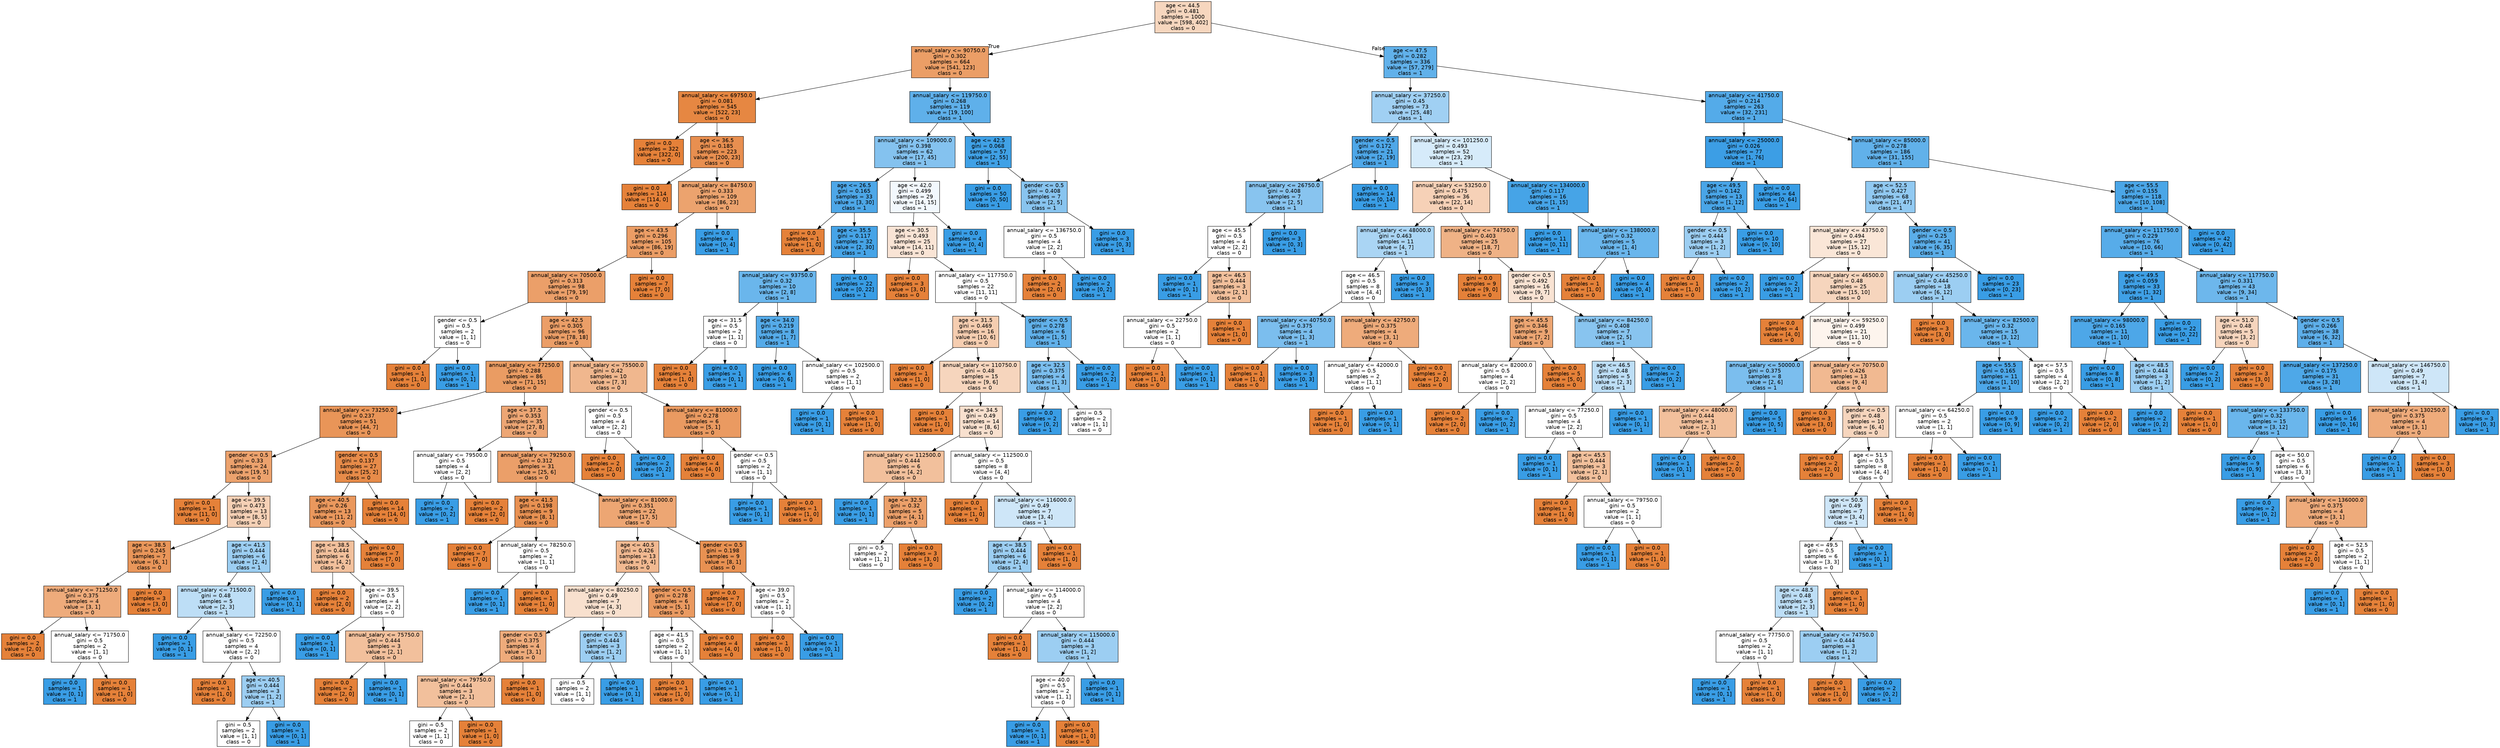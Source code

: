 digraph Tree {
node [shape=box, style="filled", color="black", fontname="helvetica"] ;
edge [fontname="helvetica"] ;
0 [label="age <= 44.5\ngini = 0.481\nsamples = 1000\nvalue = [598, 402]\nclass = 0", fillcolor="#f6d6be"] ;
1 [label="annual_salary <= 90750.0\ngini = 0.302\nsamples = 664\nvalue = [541, 123]\nclass = 0", fillcolor="#eb9e66"] ;
0 -> 1 [labeldistance=2.5, labelangle=45, headlabel="True"] ;
2 [label="annual_salary <= 69750.0\ngini = 0.081\nsamples = 545\nvalue = [522, 23]\nclass = 0", fillcolor="#e68742"] ;
1 -> 2 ;
3 [label="gini = 0.0\nsamples = 322\nvalue = [322, 0]\nclass = 0", fillcolor="#e58139"] ;
2 -> 3 ;
4 [label="age <= 36.5\ngini = 0.185\nsamples = 223\nvalue = [200, 23]\nclass = 0", fillcolor="#e88f50"] ;
2 -> 4 ;
5 [label="gini = 0.0\nsamples = 114\nvalue = [114, 0]\nclass = 0", fillcolor="#e58139"] ;
4 -> 5 ;
6 [label="annual_salary <= 84750.0\ngini = 0.333\nsamples = 109\nvalue = [86, 23]\nclass = 0", fillcolor="#eca36e"] ;
4 -> 6 ;
7 [label="age <= 43.5\ngini = 0.296\nsamples = 105\nvalue = [86, 19]\nclass = 0", fillcolor="#eb9d65"] ;
6 -> 7 ;
8 [label="annual_salary <= 70500.0\ngini = 0.313\nsamples = 98\nvalue = [79, 19]\nclass = 0", fillcolor="#eb9f69"] ;
7 -> 8 ;
9 [label="gender <= 0.5\ngini = 0.5\nsamples = 2\nvalue = [1, 1]\nclass = 0", fillcolor="#ffffff"] ;
8 -> 9 ;
10 [label="gini = 0.0\nsamples = 1\nvalue = [1, 0]\nclass = 0", fillcolor="#e58139"] ;
9 -> 10 ;
11 [label="gini = 0.0\nsamples = 1\nvalue = [0, 1]\nclass = 1", fillcolor="#399de5"] ;
9 -> 11 ;
12 [label="age <= 42.5\ngini = 0.305\nsamples = 96\nvalue = [78, 18]\nclass = 0", fillcolor="#eb9e67"] ;
8 -> 12 ;
13 [label="annual_salary <= 77250.0\ngini = 0.288\nsamples = 86\nvalue = [71, 15]\nclass = 0", fillcolor="#ea9c63"] ;
12 -> 13 ;
14 [label="annual_salary <= 73250.0\ngini = 0.237\nsamples = 51\nvalue = [44, 7]\nclass = 0", fillcolor="#e99558"] ;
13 -> 14 ;
15 [label="gender <= 0.5\ngini = 0.33\nsamples = 24\nvalue = [19, 5]\nclass = 0", fillcolor="#eca26d"] ;
14 -> 15 ;
16 [label="gini = 0.0\nsamples = 11\nvalue = [11, 0]\nclass = 0", fillcolor="#e58139"] ;
15 -> 16 ;
17 [label="age <= 39.5\ngini = 0.473\nsamples = 13\nvalue = [8, 5]\nclass = 0", fillcolor="#f5d0b5"] ;
15 -> 17 ;
18 [label="age <= 38.5\ngini = 0.245\nsamples = 7\nvalue = [6, 1]\nclass = 0", fillcolor="#e9965a"] ;
17 -> 18 ;
19 [label="annual_salary <= 71250.0\ngini = 0.375\nsamples = 4\nvalue = [3, 1]\nclass = 0", fillcolor="#eeab7b"] ;
18 -> 19 ;
20 [label="gini = 0.0\nsamples = 2\nvalue = [2, 0]\nclass = 0", fillcolor="#e58139"] ;
19 -> 20 ;
21 [label="annual_salary <= 71750.0\ngini = 0.5\nsamples = 2\nvalue = [1, 1]\nclass = 0", fillcolor="#ffffff"] ;
19 -> 21 ;
22 [label="gini = 0.0\nsamples = 1\nvalue = [0, 1]\nclass = 1", fillcolor="#399de5"] ;
21 -> 22 ;
23 [label="gini = 0.0\nsamples = 1\nvalue = [1, 0]\nclass = 0", fillcolor="#e58139"] ;
21 -> 23 ;
24 [label="gini = 0.0\nsamples = 3\nvalue = [3, 0]\nclass = 0", fillcolor="#e58139"] ;
18 -> 24 ;
25 [label="age <= 41.5\ngini = 0.444\nsamples = 6\nvalue = [2, 4]\nclass = 1", fillcolor="#9ccef2"] ;
17 -> 25 ;
26 [label="annual_salary <= 71500.0\ngini = 0.48\nsamples = 5\nvalue = [2, 3]\nclass = 1", fillcolor="#bddef6"] ;
25 -> 26 ;
27 [label="gini = 0.0\nsamples = 1\nvalue = [0, 1]\nclass = 1", fillcolor="#399de5"] ;
26 -> 27 ;
28 [label="annual_salary <= 72250.0\ngini = 0.5\nsamples = 4\nvalue = [2, 2]\nclass = 0", fillcolor="#ffffff"] ;
26 -> 28 ;
29 [label="gini = 0.0\nsamples = 1\nvalue = [1, 0]\nclass = 0", fillcolor="#e58139"] ;
28 -> 29 ;
30 [label="age <= 40.5\ngini = 0.444\nsamples = 3\nvalue = [1, 2]\nclass = 1", fillcolor="#9ccef2"] ;
28 -> 30 ;
31 [label="gini = 0.5\nsamples = 2\nvalue = [1, 1]\nclass = 0", fillcolor="#ffffff"] ;
30 -> 31 ;
32 [label="gini = 0.0\nsamples = 1\nvalue = [0, 1]\nclass = 1", fillcolor="#399de5"] ;
30 -> 32 ;
33 [label="gini = 0.0\nsamples = 1\nvalue = [0, 1]\nclass = 1", fillcolor="#399de5"] ;
25 -> 33 ;
34 [label="gender <= 0.5\ngini = 0.137\nsamples = 27\nvalue = [25, 2]\nclass = 0", fillcolor="#e78b49"] ;
14 -> 34 ;
35 [label="age <= 40.5\ngini = 0.26\nsamples = 13\nvalue = [11, 2]\nclass = 0", fillcolor="#ea985d"] ;
34 -> 35 ;
36 [label="age <= 38.5\ngini = 0.444\nsamples = 6\nvalue = [4, 2]\nclass = 0", fillcolor="#f2c09c"] ;
35 -> 36 ;
37 [label="gini = 0.0\nsamples = 2\nvalue = [2, 0]\nclass = 0", fillcolor="#e58139"] ;
36 -> 37 ;
38 [label="age <= 39.5\ngini = 0.5\nsamples = 4\nvalue = [2, 2]\nclass = 0", fillcolor="#ffffff"] ;
36 -> 38 ;
39 [label="gini = 0.0\nsamples = 1\nvalue = [0, 1]\nclass = 1", fillcolor="#399de5"] ;
38 -> 39 ;
40 [label="annual_salary <= 75750.0\ngini = 0.444\nsamples = 3\nvalue = [2, 1]\nclass = 0", fillcolor="#f2c09c"] ;
38 -> 40 ;
41 [label="gini = 0.0\nsamples = 2\nvalue = [2, 0]\nclass = 0", fillcolor="#e58139"] ;
40 -> 41 ;
42 [label="gini = 0.0\nsamples = 1\nvalue = [0, 1]\nclass = 1", fillcolor="#399de5"] ;
40 -> 42 ;
43 [label="gini = 0.0\nsamples = 7\nvalue = [7, 0]\nclass = 0", fillcolor="#e58139"] ;
35 -> 43 ;
44 [label="gini = 0.0\nsamples = 14\nvalue = [14, 0]\nclass = 0", fillcolor="#e58139"] ;
34 -> 44 ;
45 [label="age <= 37.5\ngini = 0.353\nsamples = 35\nvalue = [27, 8]\nclass = 0", fillcolor="#eda674"] ;
13 -> 45 ;
46 [label="annual_salary <= 79500.0\ngini = 0.5\nsamples = 4\nvalue = [2, 2]\nclass = 0", fillcolor="#ffffff"] ;
45 -> 46 ;
47 [label="gini = 0.0\nsamples = 2\nvalue = [0, 2]\nclass = 1", fillcolor="#399de5"] ;
46 -> 47 ;
48 [label="gini = 0.0\nsamples = 2\nvalue = [2, 0]\nclass = 0", fillcolor="#e58139"] ;
46 -> 48 ;
49 [label="annual_salary <= 79250.0\ngini = 0.312\nsamples = 31\nvalue = [25, 6]\nclass = 0", fillcolor="#eb9f69"] ;
45 -> 49 ;
50 [label="age <= 41.5\ngini = 0.198\nsamples = 9\nvalue = [8, 1]\nclass = 0", fillcolor="#e89152"] ;
49 -> 50 ;
51 [label="gini = 0.0\nsamples = 7\nvalue = [7, 0]\nclass = 0", fillcolor="#e58139"] ;
50 -> 51 ;
52 [label="annual_salary <= 78250.0\ngini = 0.5\nsamples = 2\nvalue = [1, 1]\nclass = 0", fillcolor="#ffffff"] ;
50 -> 52 ;
53 [label="gini = 0.0\nsamples = 1\nvalue = [0, 1]\nclass = 1", fillcolor="#399de5"] ;
52 -> 53 ;
54 [label="gini = 0.0\nsamples = 1\nvalue = [1, 0]\nclass = 0", fillcolor="#e58139"] ;
52 -> 54 ;
55 [label="annual_salary <= 81000.0\ngini = 0.351\nsamples = 22\nvalue = [17, 5]\nclass = 0", fillcolor="#eda673"] ;
49 -> 55 ;
56 [label="age <= 40.5\ngini = 0.426\nsamples = 13\nvalue = [9, 4]\nclass = 0", fillcolor="#f1b991"] ;
55 -> 56 ;
57 [label="annual_salary <= 80250.0\ngini = 0.49\nsamples = 7\nvalue = [4, 3]\nclass = 0", fillcolor="#f8e0ce"] ;
56 -> 57 ;
58 [label="gender <= 0.5\ngini = 0.375\nsamples = 4\nvalue = [3, 1]\nclass = 0", fillcolor="#eeab7b"] ;
57 -> 58 ;
59 [label="annual_salary <= 79750.0\ngini = 0.444\nsamples = 3\nvalue = [2, 1]\nclass = 0", fillcolor="#f2c09c"] ;
58 -> 59 ;
60 [label="gini = 0.5\nsamples = 2\nvalue = [1, 1]\nclass = 0", fillcolor="#ffffff"] ;
59 -> 60 ;
61 [label="gini = 0.0\nsamples = 1\nvalue = [1, 0]\nclass = 0", fillcolor="#e58139"] ;
59 -> 61 ;
62 [label="gini = 0.0\nsamples = 1\nvalue = [1, 0]\nclass = 0", fillcolor="#e58139"] ;
58 -> 62 ;
63 [label="gender <= 0.5\ngini = 0.444\nsamples = 3\nvalue = [1, 2]\nclass = 1", fillcolor="#9ccef2"] ;
57 -> 63 ;
64 [label="gini = 0.5\nsamples = 2\nvalue = [1, 1]\nclass = 0", fillcolor="#ffffff"] ;
63 -> 64 ;
65 [label="gini = 0.0\nsamples = 1\nvalue = [0, 1]\nclass = 1", fillcolor="#399de5"] ;
63 -> 65 ;
66 [label="gender <= 0.5\ngini = 0.278\nsamples = 6\nvalue = [5, 1]\nclass = 0", fillcolor="#ea9a61"] ;
56 -> 66 ;
67 [label="age <= 41.5\ngini = 0.5\nsamples = 2\nvalue = [1, 1]\nclass = 0", fillcolor="#ffffff"] ;
66 -> 67 ;
68 [label="gini = 0.0\nsamples = 1\nvalue = [1, 0]\nclass = 0", fillcolor="#e58139"] ;
67 -> 68 ;
69 [label="gini = 0.0\nsamples = 1\nvalue = [0, 1]\nclass = 1", fillcolor="#399de5"] ;
67 -> 69 ;
70 [label="gini = 0.0\nsamples = 4\nvalue = [4, 0]\nclass = 0", fillcolor="#e58139"] ;
66 -> 70 ;
71 [label="gender <= 0.5\ngini = 0.198\nsamples = 9\nvalue = [8, 1]\nclass = 0", fillcolor="#e89152"] ;
55 -> 71 ;
72 [label="gini = 0.0\nsamples = 7\nvalue = [7, 0]\nclass = 0", fillcolor="#e58139"] ;
71 -> 72 ;
73 [label="age <= 39.0\ngini = 0.5\nsamples = 2\nvalue = [1, 1]\nclass = 0", fillcolor="#ffffff"] ;
71 -> 73 ;
74 [label="gini = 0.0\nsamples = 1\nvalue = [1, 0]\nclass = 0", fillcolor="#e58139"] ;
73 -> 74 ;
75 [label="gini = 0.0\nsamples = 1\nvalue = [0, 1]\nclass = 1", fillcolor="#399de5"] ;
73 -> 75 ;
76 [label="annual_salary <= 75500.0\ngini = 0.42\nsamples = 10\nvalue = [7, 3]\nclass = 0", fillcolor="#f0b78e"] ;
12 -> 76 ;
77 [label="gender <= 0.5\ngini = 0.5\nsamples = 4\nvalue = [2, 2]\nclass = 0", fillcolor="#ffffff"] ;
76 -> 77 ;
78 [label="gini = 0.0\nsamples = 2\nvalue = [2, 0]\nclass = 0", fillcolor="#e58139"] ;
77 -> 78 ;
79 [label="gini = 0.0\nsamples = 2\nvalue = [0, 2]\nclass = 1", fillcolor="#399de5"] ;
77 -> 79 ;
80 [label="annual_salary <= 81000.0\ngini = 0.278\nsamples = 6\nvalue = [5, 1]\nclass = 0", fillcolor="#ea9a61"] ;
76 -> 80 ;
81 [label="gini = 0.0\nsamples = 4\nvalue = [4, 0]\nclass = 0", fillcolor="#e58139"] ;
80 -> 81 ;
82 [label="gender <= 0.5\ngini = 0.5\nsamples = 2\nvalue = [1, 1]\nclass = 0", fillcolor="#ffffff"] ;
80 -> 82 ;
83 [label="gini = 0.0\nsamples = 1\nvalue = [0, 1]\nclass = 1", fillcolor="#399de5"] ;
82 -> 83 ;
84 [label="gini = 0.0\nsamples = 1\nvalue = [1, 0]\nclass = 0", fillcolor="#e58139"] ;
82 -> 84 ;
85 [label="gini = 0.0\nsamples = 7\nvalue = [7, 0]\nclass = 0", fillcolor="#e58139"] ;
7 -> 85 ;
86 [label="gini = 0.0\nsamples = 4\nvalue = [0, 4]\nclass = 1", fillcolor="#399de5"] ;
6 -> 86 ;
87 [label="annual_salary <= 119750.0\ngini = 0.268\nsamples = 119\nvalue = [19, 100]\nclass = 1", fillcolor="#5fb0ea"] ;
1 -> 87 ;
88 [label="annual_salary <= 109000.0\ngini = 0.398\nsamples = 62\nvalue = [17, 45]\nclass = 1", fillcolor="#84c2ef"] ;
87 -> 88 ;
89 [label="age <= 26.5\ngini = 0.165\nsamples = 33\nvalue = [3, 30]\nclass = 1", fillcolor="#4da7e8"] ;
88 -> 89 ;
90 [label="gini = 0.0\nsamples = 1\nvalue = [1, 0]\nclass = 0", fillcolor="#e58139"] ;
89 -> 90 ;
91 [label="age <= 35.5\ngini = 0.117\nsamples = 32\nvalue = [2, 30]\nclass = 1", fillcolor="#46a4e7"] ;
89 -> 91 ;
92 [label="annual_salary <= 93750.0\ngini = 0.32\nsamples = 10\nvalue = [2, 8]\nclass = 1", fillcolor="#6ab6ec"] ;
91 -> 92 ;
93 [label="age <= 31.5\ngini = 0.5\nsamples = 2\nvalue = [1, 1]\nclass = 0", fillcolor="#ffffff"] ;
92 -> 93 ;
94 [label="gini = 0.0\nsamples = 1\nvalue = [1, 0]\nclass = 0", fillcolor="#e58139"] ;
93 -> 94 ;
95 [label="gini = 0.0\nsamples = 1\nvalue = [0, 1]\nclass = 1", fillcolor="#399de5"] ;
93 -> 95 ;
96 [label="age <= 34.0\ngini = 0.219\nsamples = 8\nvalue = [1, 7]\nclass = 1", fillcolor="#55abe9"] ;
92 -> 96 ;
97 [label="gini = 0.0\nsamples = 6\nvalue = [0, 6]\nclass = 1", fillcolor="#399de5"] ;
96 -> 97 ;
98 [label="annual_salary <= 102500.0\ngini = 0.5\nsamples = 2\nvalue = [1, 1]\nclass = 0", fillcolor="#ffffff"] ;
96 -> 98 ;
99 [label="gini = 0.0\nsamples = 1\nvalue = [0, 1]\nclass = 1", fillcolor="#399de5"] ;
98 -> 99 ;
100 [label="gini = 0.0\nsamples = 1\nvalue = [1, 0]\nclass = 0", fillcolor="#e58139"] ;
98 -> 100 ;
101 [label="gini = 0.0\nsamples = 22\nvalue = [0, 22]\nclass = 1", fillcolor="#399de5"] ;
91 -> 101 ;
102 [label="age <= 42.0\ngini = 0.499\nsamples = 29\nvalue = [14, 15]\nclass = 1", fillcolor="#f2f8fd"] ;
88 -> 102 ;
103 [label="age <= 30.5\ngini = 0.493\nsamples = 25\nvalue = [14, 11]\nclass = 0", fillcolor="#f9e4d5"] ;
102 -> 103 ;
104 [label="gini = 0.0\nsamples = 3\nvalue = [3, 0]\nclass = 0", fillcolor="#e58139"] ;
103 -> 104 ;
105 [label="annual_salary <= 117750.0\ngini = 0.5\nsamples = 22\nvalue = [11, 11]\nclass = 0", fillcolor="#ffffff"] ;
103 -> 105 ;
106 [label="age <= 31.5\ngini = 0.469\nsamples = 16\nvalue = [10, 6]\nclass = 0", fillcolor="#f5cdb0"] ;
105 -> 106 ;
107 [label="gini = 0.0\nsamples = 1\nvalue = [1, 0]\nclass = 0", fillcolor="#e58139"] ;
106 -> 107 ;
108 [label="annual_salary <= 110750.0\ngini = 0.48\nsamples = 15\nvalue = [9, 6]\nclass = 0", fillcolor="#f6d5bd"] ;
106 -> 108 ;
109 [label="gini = 0.0\nsamples = 1\nvalue = [1, 0]\nclass = 0", fillcolor="#e58139"] ;
108 -> 109 ;
110 [label="age <= 34.5\ngini = 0.49\nsamples = 14\nvalue = [8, 6]\nclass = 0", fillcolor="#f8e0ce"] ;
108 -> 110 ;
111 [label="annual_salary <= 112500.0\ngini = 0.444\nsamples = 6\nvalue = [4, 2]\nclass = 0", fillcolor="#f2c09c"] ;
110 -> 111 ;
112 [label="gini = 0.0\nsamples = 1\nvalue = [0, 1]\nclass = 1", fillcolor="#399de5"] ;
111 -> 112 ;
113 [label="age <= 32.5\ngini = 0.32\nsamples = 5\nvalue = [4, 1]\nclass = 0", fillcolor="#eca06a"] ;
111 -> 113 ;
114 [label="gini = 0.5\nsamples = 2\nvalue = [1, 1]\nclass = 0", fillcolor="#ffffff"] ;
113 -> 114 ;
115 [label="gini = 0.0\nsamples = 3\nvalue = [3, 0]\nclass = 0", fillcolor="#e58139"] ;
113 -> 115 ;
116 [label="annual_salary <= 112500.0\ngini = 0.5\nsamples = 8\nvalue = [4, 4]\nclass = 0", fillcolor="#ffffff"] ;
110 -> 116 ;
117 [label="gini = 0.0\nsamples = 1\nvalue = [1, 0]\nclass = 0", fillcolor="#e58139"] ;
116 -> 117 ;
118 [label="annual_salary <= 116000.0\ngini = 0.49\nsamples = 7\nvalue = [3, 4]\nclass = 1", fillcolor="#cee6f8"] ;
116 -> 118 ;
119 [label="age <= 38.5\ngini = 0.444\nsamples = 6\nvalue = [2, 4]\nclass = 1", fillcolor="#9ccef2"] ;
118 -> 119 ;
120 [label="gini = 0.0\nsamples = 2\nvalue = [0, 2]\nclass = 1", fillcolor="#399de5"] ;
119 -> 120 ;
121 [label="annual_salary <= 114000.0\ngini = 0.5\nsamples = 4\nvalue = [2, 2]\nclass = 0", fillcolor="#ffffff"] ;
119 -> 121 ;
122 [label="gini = 0.0\nsamples = 1\nvalue = [1, 0]\nclass = 0", fillcolor="#e58139"] ;
121 -> 122 ;
123 [label="annual_salary <= 115000.0\ngini = 0.444\nsamples = 3\nvalue = [1, 2]\nclass = 1", fillcolor="#9ccef2"] ;
121 -> 123 ;
124 [label="age <= 40.0\ngini = 0.5\nsamples = 2\nvalue = [1, 1]\nclass = 0", fillcolor="#ffffff"] ;
123 -> 124 ;
125 [label="gini = 0.0\nsamples = 1\nvalue = [0, 1]\nclass = 1", fillcolor="#399de5"] ;
124 -> 125 ;
126 [label="gini = 0.0\nsamples = 1\nvalue = [1, 0]\nclass = 0", fillcolor="#e58139"] ;
124 -> 126 ;
127 [label="gini = 0.0\nsamples = 1\nvalue = [0, 1]\nclass = 1", fillcolor="#399de5"] ;
123 -> 127 ;
128 [label="gini = 0.0\nsamples = 1\nvalue = [1, 0]\nclass = 0", fillcolor="#e58139"] ;
118 -> 128 ;
129 [label="gender <= 0.5\ngini = 0.278\nsamples = 6\nvalue = [1, 5]\nclass = 1", fillcolor="#61b1ea"] ;
105 -> 129 ;
130 [label="age <= 32.5\ngini = 0.375\nsamples = 4\nvalue = [1, 3]\nclass = 1", fillcolor="#7bbeee"] ;
129 -> 130 ;
131 [label="gini = 0.0\nsamples = 2\nvalue = [0, 2]\nclass = 1", fillcolor="#399de5"] ;
130 -> 131 ;
132 [label="gini = 0.5\nsamples = 2\nvalue = [1, 1]\nclass = 0", fillcolor="#ffffff"] ;
130 -> 132 ;
133 [label="gini = 0.0\nsamples = 2\nvalue = [0, 2]\nclass = 1", fillcolor="#399de5"] ;
129 -> 133 ;
134 [label="gini = 0.0\nsamples = 4\nvalue = [0, 4]\nclass = 1", fillcolor="#399de5"] ;
102 -> 134 ;
135 [label="age <= 42.5\ngini = 0.068\nsamples = 57\nvalue = [2, 55]\nclass = 1", fillcolor="#40a1e6"] ;
87 -> 135 ;
136 [label="gini = 0.0\nsamples = 50\nvalue = [0, 50]\nclass = 1", fillcolor="#399de5"] ;
135 -> 136 ;
137 [label="gender <= 0.5\ngini = 0.408\nsamples = 7\nvalue = [2, 5]\nclass = 1", fillcolor="#88c4ef"] ;
135 -> 137 ;
138 [label="annual_salary <= 136750.0\ngini = 0.5\nsamples = 4\nvalue = [2, 2]\nclass = 0", fillcolor="#ffffff"] ;
137 -> 138 ;
139 [label="gini = 0.0\nsamples = 2\nvalue = [2, 0]\nclass = 0", fillcolor="#e58139"] ;
138 -> 139 ;
140 [label="gini = 0.0\nsamples = 2\nvalue = [0, 2]\nclass = 1", fillcolor="#399de5"] ;
138 -> 140 ;
141 [label="gini = 0.0\nsamples = 3\nvalue = [0, 3]\nclass = 1", fillcolor="#399de5"] ;
137 -> 141 ;
142 [label="age <= 47.5\ngini = 0.282\nsamples = 336\nvalue = [57, 279]\nclass = 1", fillcolor="#61b1ea"] ;
0 -> 142 [labeldistance=2.5, labelangle=-45, headlabel="False"] ;
143 [label="annual_salary <= 37250.0\ngini = 0.45\nsamples = 73\nvalue = [25, 48]\nclass = 1", fillcolor="#a0d0f3"] ;
142 -> 143 ;
144 [label="gender <= 0.5\ngini = 0.172\nsamples = 21\nvalue = [2, 19]\nclass = 1", fillcolor="#4ea7e8"] ;
143 -> 144 ;
145 [label="annual_salary <= 26750.0\ngini = 0.408\nsamples = 7\nvalue = [2, 5]\nclass = 1", fillcolor="#88c4ef"] ;
144 -> 145 ;
146 [label="age <= 45.5\ngini = 0.5\nsamples = 4\nvalue = [2, 2]\nclass = 0", fillcolor="#ffffff"] ;
145 -> 146 ;
147 [label="gini = 0.0\nsamples = 1\nvalue = [0, 1]\nclass = 1", fillcolor="#399de5"] ;
146 -> 147 ;
148 [label="age <= 46.5\ngini = 0.444\nsamples = 3\nvalue = [2, 1]\nclass = 0", fillcolor="#f2c09c"] ;
146 -> 148 ;
149 [label="annual_salary <= 22750.0\ngini = 0.5\nsamples = 2\nvalue = [1, 1]\nclass = 0", fillcolor="#ffffff"] ;
148 -> 149 ;
150 [label="gini = 0.0\nsamples = 1\nvalue = [1, 0]\nclass = 0", fillcolor="#e58139"] ;
149 -> 150 ;
151 [label="gini = 0.0\nsamples = 1\nvalue = [0, 1]\nclass = 1", fillcolor="#399de5"] ;
149 -> 151 ;
152 [label="gini = 0.0\nsamples = 1\nvalue = [1, 0]\nclass = 0", fillcolor="#e58139"] ;
148 -> 152 ;
153 [label="gini = 0.0\nsamples = 3\nvalue = [0, 3]\nclass = 1", fillcolor="#399de5"] ;
145 -> 153 ;
154 [label="gini = 0.0\nsamples = 14\nvalue = [0, 14]\nclass = 1", fillcolor="#399de5"] ;
144 -> 154 ;
155 [label="annual_salary <= 101250.0\ngini = 0.493\nsamples = 52\nvalue = [23, 29]\nclass = 1", fillcolor="#d6ebfa"] ;
143 -> 155 ;
156 [label="annual_salary <= 53250.0\ngini = 0.475\nsamples = 36\nvalue = [22, 14]\nclass = 0", fillcolor="#f6d1b7"] ;
155 -> 156 ;
157 [label="annual_salary <= 48000.0\ngini = 0.463\nsamples = 11\nvalue = [4, 7]\nclass = 1", fillcolor="#aad5f4"] ;
156 -> 157 ;
158 [label="age <= 46.5\ngini = 0.5\nsamples = 8\nvalue = [4, 4]\nclass = 0", fillcolor="#ffffff"] ;
157 -> 158 ;
159 [label="annual_salary <= 40750.0\ngini = 0.375\nsamples = 4\nvalue = [1, 3]\nclass = 1", fillcolor="#7bbeee"] ;
158 -> 159 ;
160 [label="gini = 0.0\nsamples = 1\nvalue = [1, 0]\nclass = 0", fillcolor="#e58139"] ;
159 -> 160 ;
161 [label="gini = 0.0\nsamples = 3\nvalue = [0, 3]\nclass = 1", fillcolor="#399de5"] ;
159 -> 161 ;
162 [label="annual_salary <= 42750.0\ngini = 0.375\nsamples = 4\nvalue = [3, 1]\nclass = 0", fillcolor="#eeab7b"] ;
158 -> 162 ;
163 [label="annual_salary <= 42000.0\ngini = 0.5\nsamples = 2\nvalue = [1, 1]\nclass = 0", fillcolor="#ffffff"] ;
162 -> 163 ;
164 [label="gini = 0.0\nsamples = 1\nvalue = [1, 0]\nclass = 0", fillcolor="#e58139"] ;
163 -> 164 ;
165 [label="gini = 0.0\nsamples = 1\nvalue = [0, 1]\nclass = 1", fillcolor="#399de5"] ;
163 -> 165 ;
166 [label="gini = 0.0\nsamples = 2\nvalue = [2, 0]\nclass = 0", fillcolor="#e58139"] ;
162 -> 166 ;
167 [label="gini = 0.0\nsamples = 3\nvalue = [0, 3]\nclass = 1", fillcolor="#399de5"] ;
157 -> 167 ;
168 [label="annual_salary <= 74750.0\ngini = 0.403\nsamples = 25\nvalue = [18, 7]\nclass = 0", fillcolor="#efb286"] ;
156 -> 168 ;
169 [label="gini = 0.0\nsamples = 9\nvalue = [9, 0]\nclass = 0", fillcolor="#e58139"] ;
168 -> 169 ;
170 [label="gender <= 0.5\ngini = 0.492\nsamples = 16\nvalue = [9, 7]\nclass = 0", fillcolor="#f9e3d3"] ;
168 -> 170 ;
171 [label="age <= 45.5\ngini = 0.346\nsamples = 9\nvalue = [7, 2]\nclass = 0", fillcolor="#eca572"] ;
170 -> 171 ;
172 [label="annual_salary <= 82000.0\ngini = 0.5\nsamples = 4\nvalue = [2, 2]\nclass = 0", fillcolor="#ffffff"] ;
171 -> 172 ;
173 [label="gini = 0.0\nsamples = 2\nvalue = [2, 0]\nclass = 0", fillcolor="#e58139"] ;
172 -> 173 ;
174 [label="gini = 0.0\nsamples = 2\nvalue = [0, 2]\nclass = 1", fillcolor="#399de5"] ;
172 -> 174 ;
175 [label="gini = 0.0\nsamples = 5\nvalue = [5, 0]\nclass = 0", fillcolor="#e58139"] ;
171 -> 175 ;
176 [label="annual_salary <= 84250.0\ngini = 0.408\nsamples = 7\nvalue = [2, 5]\nclass = 1", fillcolor="#88c4ef"] ;
170 -> 176 ;
177 [label="age <= 46.5\ngini = 0.48\nsamples = 5\nvalue = [2, 3]\nclass = 1", fillcolor="#bddef6"] ;
176 -> 177 ;
178 [label="annual_salary <= 77250.0\ngini = 0.5\nsamples = 4\nvalue = [2, 2]\nclass = 0", fillcolor="#ffffff"] ;
177 -> 178 ;
179 [label="gini = 0.0\nsamples = 1\nvalue = [0, 1]\nclass = 1", fillcolor="#399de5"] ;
178 -> 179 ;
180 [label="age <= 45.5\ngini = 0.444\nsamples = 3\nvalue = [2, 1]\nclass = 0", fillcolor="#f2c09c"] ;
178 -> 180 ;
181 [label="gini = 0.0\nsamples = 1\nvalue = [1, 0]\nclass = 0", fillcolor="#e58139"] ;
180 -> 181 ;
182 [label="annual_salary <= 79750.0\ngini = 0.5\nsamples = 2\nvalue = [1, 1]\nclass = 0", fillcolor="#ffffff"] ;
180 -> 182 ;
183 [label="gini = 0.0\nsamples = 1\nvalue = [0, 1]\nclass = 1", fillcolor="#399de5"] ;
182 -> 183 ;
184 [label="gini = 0.0\nsamples = 1\nvalue = [1, 0]\nclass = 0", fillcolor="#e58139"] ;
182 -> 184 ;
185 [label="gini = 0.0\nsamples = 1\nvalue = [0, 1]\nclass = 1", fillcolor="#399de5"] ;
177 -> 185 ;
186 [label="gini = 0.0\nsamples = 2\nvalue = [0, 2]\nclass = 1", fillcolor="#399de5"] ;
176 -> 186 ;
187 [label="annual_salary <= 134000.0\ngini = 0.117\nsamples = 16\nvalue = [1, 15]\nclass = 1", fillcolor="#46a4e7"] ;
155 -> 187 ;
188 [label="gini = 0.0\nsamples = 11\nvalue = [0, 11]\nclass = 1", fillcolor="#399de5"] ;
187 -> 188 ;
189 [label="annual_salary <= 138000.0\ngini = 0.32\nsamples = 5\nvalue = [1, 4]\nclass = 1", fillcolor="#6ab6ec"] ;
187 -> 189 ;
190 [label="gini = 0.0\nsamples = 1\nvalue = [1, 0]\nclass = 0", fillcolor="#e58139"] ;
189 -> 190 ;
191 [label="gini = 0.0\nsamples = 4\nvalue = [0, 4]\nclass = 1", fillcolor="#399de5"] ;
189 -> 191 ;
192 [label="annual_salary <= 41750.0\ngini = 0.214\nsamples = 263\nvalue = [32, 231]\nclass = 1", fillcolor="#54abe9"] ;
142 -> 192 ;
193 [label="annual_salary <= 25000.0\ngini = 0.026\nsamples = 77\nvalue = [1, 76]\nclass = 1", fillcolor="#3c9ee5"] ;
192 -> 193 ;
194 [label="age <= 49.5\ngini = 0.142\nsamples = 13\nvalue = [1, 12]\nclass = 1", fillcolor="#49a5e7"] ;
193 -> 194 ;
195 [label="gender <= 0.5\ngini = 0.444\nsamples = 3\nvalue = [1, 2]\nclass = 1", fillcolor="#9ccef2"] ;
194 -> 195 ;
196 [label="gini = 0.0\nsamples = 1\nvalue = [1, 0]\nclass = 0", fillcolor="#e58139"] ;
195 -> 196 ;
197 [label="gini = 0.0\nsamples = 2\nvalue = [0, 2]\nclass = 1", fillcolor="#399de5"] ;
195 -> 197 ;
198 [label="gini = 0.0\nsamples = 10\nvalue = [0, 10]\nclass = 1", fillcolor="#399de5"] ;
194 -> 198 ;
199 [label="gini = 0.0\nsamples = 64\nvalue = [0, 64]\nclass = 1", fillcolor="#399de5"] ;
193 -> 199 ;
200 [label="annual_salary <= 85000.0\ngini = 0.278\nsamples = 186\nvalue = [31, 155]\nclass = 1", fillcolor="#61b1ea"] ;
192 -> 200 ;
201 [label="age <= 52.5\ngini = 0.427\nsamples = 68\nvalue = [21, 47]\nclass = 1", fillcolor="#91c9f1"] ;
200 -> 201 ;
202 [label="annual_salary <= 43750.0\ngini = 0.494\nsamples = 27\nvalue = [15, 12]\nclass = 0", fillcolor="#fae6d7"] ;
201 -> 202 ;
203 [label="gini = 0.0\nsamples = 2\nvalue = [0, 2]\nclass = 1", fillcolor="#399de5"] ;
202 -> 203 ;
204 [label="annual_salary <= 46500.0\ngini = 0.48\nsamples = 25\nvalue = [15, 10]\nclass = 0", fillcolor="#f6d5bd"] ;
202 -> 204 ;
205 [label="gini = 0.0\nsamples = 4\nvalue = [4, 0]\nclass = 0", fillcolor="#e58139"] ;
204 -> 205 ;
206 [label="annual_salary <= 59250.0\ngini = 0.499\nsamples = 21\nvalue = [11, 10]\nclass = 0", fillcolor="#fdf4ed"] ;
204 -> 206 ;
207 [label="annual_salary <= 50000.0\ngini = 0.375\nsamples = 8\nvalue = [2, 6]\nclass = 1", fillcolor="#7bbeee"] ;
206 -> 207 ;
208 [label="annual_salary <= 48000.0\ngini = 0.444\nsamples = 3\nvalue = [2, 1]\nclass = 0", fillcolor="#f2c09c"] ;
207 -> 208 ;
209 [label="gini = 0.0\nsamples = 1\nvalue = [0, 1]\nclass = 1", fillcolor="#399de5"] ;
208 -> 209 ;
210 [label="gini = 0.0\nsamples = 2\nvalue = [2, 0]\nclass = 0", fillcolor="#e58139"] ;
208 -> 210 ;
211 [label="gini = 0.0\nsamples = 5\nvalue = [0, 5]\nclass = 1", fillcolor="#399de5"] ;
207 -> 211 ;
212 [label="annual_salary <= 70750.0\ngini = 0.426\nsamples = 13\nvalue = [9, 4]\nclass = 0", fillcolor="#f1b991"] ;
206 -> 212 ;
213 [label="gini = 0.0\nsamples = 3\nvalue = [3, 0]\nclass = 0", fillcolor="#e58139"] ;
212 -> 213 ;
214 [label="gender <= 0.5\ngini = 0.48\nsamples = 10\nvalue = [6, 4]\nclass = 0", fillcolor="#f6d5bd"] ;
212 -> 214 ;
215 [label="gini = 0.0\nsamples = 2\nvalue = [2, 0]\nclass = 0", fillcolor="#e58139"] ;
214 -> 215 ;
216 [label="age <= 51.5\ngini = 0.5\nsamples = 8\nvalue = [4, 4]\nclass = 0", fillcolor="#ffffff"] ;
214 -> 216 ;
217 [label="age <= 50.5\ngini = 0.49\nsamples = 7\nvalue = [3, 4]\nclass = 1", fillcolor="#cee6f8"] ;
216 -> 217 ;
218 [label="age <= 49.5\ngini = 0.5\nsamples = 6\nvalue = [3, 3]\nclass = 0", fillcolor="#ffffff"] ;
217 -> 218 ;
219 [label="age <= 48.5\ngini = 0.48\nsamples = 5\nvalue = [2, 3]\nclass = 1", fillcolor="#bddef6"] ;
218 -> 219 ;
220 [label="annual_salary <= 77750.0\ngini = 0.5\nsamples = 2\nvalue = [1, 1]\nclass = 0", fillcolor="#ffffff"] ;
219 -> 220 ;
221 [label="gini = 0.0\nsamples = 1\nvalue = [0, 1]\nclass = 1", fillcolor="#399de5"] ;
220 -> 221 ;
222 [label="gini = 0.0\nsamples = 1\nvalue = [1, 0]\nclass = 0", fillcolor="#e58139"] ;
220 -> 222 ;
223 [label="annual_salary <= 74750.0\ngini = 0.444\nsamples = 3\nvalue = [1, 2]\nclass = 1", fillcolor="#9ccef2"] ;
219 -> 223 ;
224 [label="gini = 0.0\nsamples = 1\nvalue = [1, 0]\nclass = 0", fillcolor="#e58139"] ;
223 -> 224 ;
225 [label="gini = 0.0\nsamples = 2\nvalue = [0, 2]\nclass = 1", fillcolor="#399de5"] ;
223 -> 225 ;
226 [label="gini = 0.0\nsamples = 1\nvalue = [1, 0]\nclass = 0", fillcolor="#e58139"] ;
218 -> 226 ;
227 [label="gini = 0.0\nsamples = 1\nvalue = [0, 1]\nclass = 1", fillcolor="#399de5"] ;
217 -> 227 ;
228 [label="gini = 0.0\nsamples = 1\nvalue = [1, 0]\nclass = 0", fillcolor="#e58139"] ;
216 -> 228 ;
229 [label="gender <= 0.5\ngini = 0.25\nsamples = 41\nvalue = [6, 35]\nclass = 1", fillcolor="#5baee9"] ;
201 -> 229 ;
230 [label="annual_salary <= 45250.0\ngini = 0.444\nsamples = 18\nvalue = [6, 12]\nclass = 1", fillcolor="#9ccef2"] ;
229 -> 230 ;
231 [label="gini = 0.0\nsamples = 3\nvalue = [3, 0]\nclass = 0", fillcolor="#e58139"] ;
230 -> 231 ;
232 [label="annual_salary <= 82500.0\ngini = 0.32\nsamples = 15\nvalue = [3, 12]\nclass = 1", fillcolor="#6ab6ec"] ;
230 -> 232 ;
233 [label="age <= 55.5\ngini = 0.165\nsamples = 11\nvalue = [1, 10]\nclass = 1", fillcolor="#4da7e8"] ;
232 -> 233 ;
234 [label="annual_salary <= 64250.0\ngini = 0.5\nsamples = 2\nvalue = [1, 1]\nclass = 0", fillcolor="#ffffff"] ;
233 -> 234 ;
235 [label="gini = 0.0\nsamples = 1\nvalue = [1, 0]\nclass = 0", fillcolor="#e58139"] ;
234 -> 235 ;
236 [label="gini = 0.0\nsamples = 1\nvalue = [0, 1]\nclass = 1", fillcolor="#399de5"] ;
234 -> 236 ;
237 [label="gini = 0.0\nsamples = 9\nvalue = [0, 9]\nclass = 1", fillcolor="#399de5"] ;
233 -> 237 ;
238 [label="age <= 57.5\ngini = 0.5\nsamples = 4\nvalue = [2, 2]\nclass = 0", fillcolor="#ffffff"] ;
232 -> 238 ;
239 [label="gini = 0.0\nsamples = 2\nvalue = [0, 2]\nclass = 1", fillcolor="#399de5"] ;
238 -> 239 ;
240 [label="gini = 0.0\nsamples = 2\nvalue = [2, 0]\nclass = 0", fillcolor="#e58139"] ;
238 -> 240 ;
241 [label="gini = 0.0\nsamples = 23\nvalue = [0, 23]\nclass = 1", fillcolor="#399de5"] ;
229 -> 241 ;
242 [label="age <= 55.5\ngini = 0.155\nsamples = 118\nvalue = [10, 108]\nclass = 1", fillcolor="#4ba6e7"] ;
200 -> 242 ;
243 [label="annual_salary <= 111750.0\ngini = 0.229\nsamples = 76\nvalue = [10, 66]\nclass = 1", fillcolor="#57ace9"] ;
242 -> 243 ;
244 [label="age <= 49.5\ngini = 0.059\nsamples = 33\nvalue = [1, 32]\nclass = 1", fillcolor="#3fa0e6"] ;
243 -> 244 ;
245 [label="annual_salary <= 98000.0\ngini = 0.165\nsamples = 11\nvalue = [1, 10]\nclass = 1", fillcolor="#4da7e8"] ;
244 -> 245 ;
246 [label="gini = 0.0\nsamples = 8\nvalue = [0, 8]\nclass = 1", fillcolor="#399de5"] ;
245 -> 246 ;
247 [label="age <= 48.5\ngini = 0.444\nsamples = 3\nvalue = [1, 2]\nclass = 1", fillcolor="#9ccef2"] ;
245 -> 247 ;
248 [label="gini = 0.0\nsamples = 2\nvalue = [0, 2]\nclass = 1", fillcolor="#399de5"] ;
247 -> 248 ;
249 [label="gini = 0.0\nsamples = 1\nvalue = [1, 0]\nclass = 0", fillcolor="#e58139"] ;
247 -> 249 ;
250 [label="gini = 0.0\nsamples = 22\nvalue = [0, 22]\nclass = 1", fillcolor="#399de5"] ;
244 -> 250 ;
251 [label="annual_salary <= 117750.0\ngini = 0.331\nsamples = 43\nvalue = [9, 34]\nclass = 1", fillcolor="#6db7ec"] ;
243 -> 251 ;
252 [label="age <= 51.0\ngini = 0.48\nsamples = 5\nvalue = [3, 2]\nclass = 0", fillcolor="#f6d5bd"] ;
251 -> 252 ;
253 [label="gini = 0.0\nsamples = 2\nvalue = [0, 2]\nclass = 1", fillcolor="#399de5"] ;
252 -> 253 ;
254 [label="gini = 0.0\nsamples = 3\nvalue = [3, 0]\nclass = 0", fillcolor="#e58139"] ;
252 -> 254 ;
255 [label="gender <= 0.5\ngini = 0.266\nsamples = 38\nvalue = [6, 32]\nclass = 1", fillcolor="#5eafea"] ;
251 -> 255 ;
256 [label="annual_salary <= 137250.0\ngini = 0.175\nsamples = 31\nvalue = [3, 28]\nclass = 1", fillcolor="#4ea8e8"] ;
255 -> 256 ;
257 [label="annual_salary <= 133750.0\ngini = 0.32\nsamples = 15\nvalue = [3, 12]\nclass = 1", fillcolor="#6ab6ec"] ;
256 -> 257 ;
258 [label="gini = 0.0\nsamples = 9\nvalue = [0, 9]\nclass = 1", fillcolor="#399de5"] ;
257 -> 258 ;
259 [label="age <= 50.0\ngini = 0.5\nsamples = 6\nvalue = [3, 3]\nclass = 0", fillcolor="#ffffff"] ;
257 -> 259 ;
260 [label="gini = 0.0\nsamples = 2\nvalue = [0, 2]\nclass = 1", fillcolor="#399de5"] ;
259 -> 260 ;
261 [label="annual_salary <= 136000.0\ngini = 0.375\nsamples = 4\nvalue = [3, 1]\nclass = 0", fillcolor="#eeab7b"] ;
259 -> 261 ;
262 [label="gini = 0.0\nsamples = 2\nvalue = [2, 0]\nclass = 0", fillcolor="#e58139"] ;
261 -> 262 ;
263 [label="age <= 52.5\ngini = 0.5\nsamples = 2\nvalue = [1, 1]\nclass = 0", fillcolor="#ffffff"] ;
261 -> 263 ;
264 [label="gini = 0.0\nsamples = 1\nvalue = [0, 1]\nclass = 1", fillcolor="#399de5"] ;
263 -> 264 ;
265 [label="gini = 0.0\nsamples = 1\nvalue = [1, 0]\nclass = 0", fillcolor="#e58139"] ;
263 -> 265 ;
266 [label="gini = 0.0\nsamples = 16\nvalue = [0, 16]\nclass = 1", fillcolor="#399de5"] ;
256 -> 266 ;
267 [label="annual_salary <= 146750.0\ngini = 0.49\nsamples = 7\nvalue = [3, 4]\nclass = 1", fillcolor="#cee6f8"] ;
255 -> 267 ;
268 [label="annual_salary <= 130250.0\ngini = 0.375\nsamples = 4\nvalue = [3, 1]\nclass = 0", fillcolor="#eeab7b"] ;
267 -> 268 ;
269 [label="gini = 0.0\nsamples = 1\nvalue = [0, 1]\nclass = 1", fillcolor="#399de5"] ;
268 -> 269 ;
270 [label="gini = 0.0\nsamples = 3\nvalue = [3, 0]\nclass = 0", fillcolor="#e58139"] ;
268 -> 270 ;
271 [label="gini = 0.0\nsamples = 3\nvalue = [0, 3]\nclass = 1", fillcolor="#399de5"] ;
267 -> 271 ;
272 [label="gini = 0.0\nsamples = 42\nvalue = [0, 42]\nclass = 1", fillcolor="#399de5"] ;
242 -> 272 ;
}